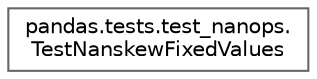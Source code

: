 digraph "Graphical Class Hierarchy"
{
 // LATEX_PDF_SIZE
  bgcolor="transparent";
  edge [fontname=Helvetica,fontsize=10,labelfontname=Helvetica,labelfontsize=10];
  node [fontname=Helvetica,fontsize=10,shape=box,height=0.2,width=0.4];
  rankdir="LR";
  Node0 [id="Node000000",label="pandas.tests.test_nanops.\lTestNanskewFixedValues",height=0.2,width=0.4,color="grey40", fillcolor="white", style="filled",URL="$d2/d04/classpandas_1_1tests_1_1test__nanops_1_1TestNanskewFixedValues.html",tooltip=" "];
}
